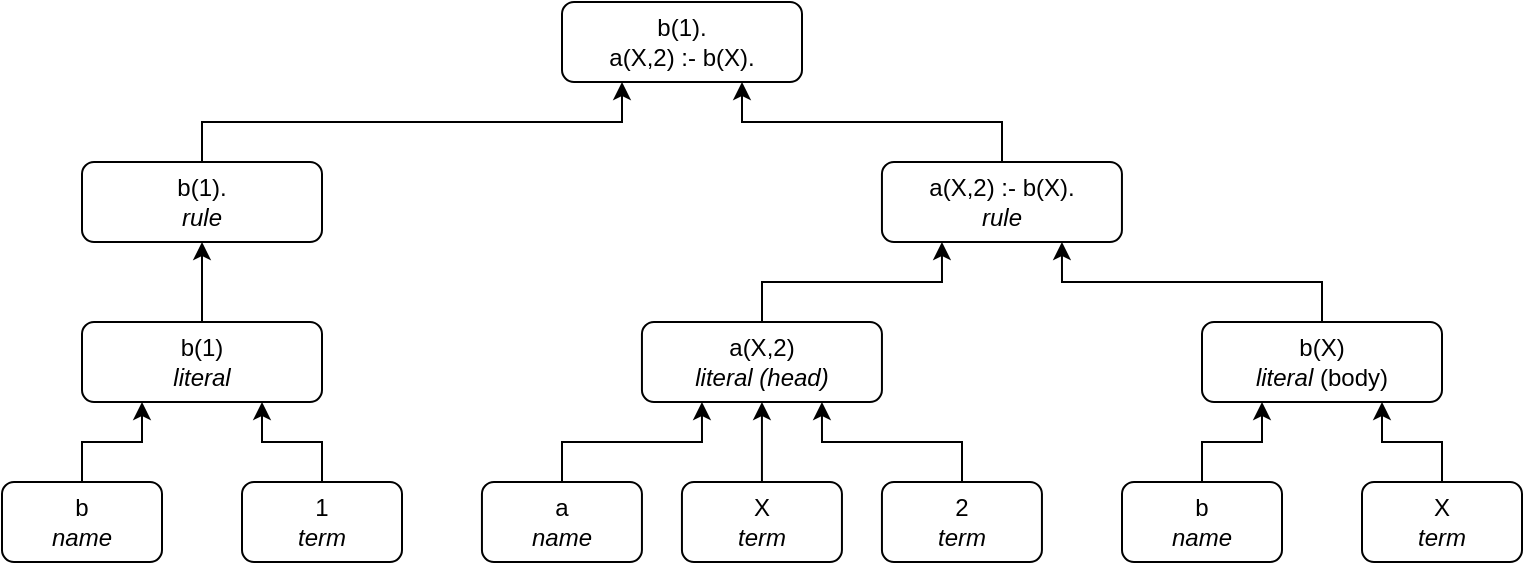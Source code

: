 <mxfile version="22.0.8" type="device">
  <diagram name="Page-1" id="d6NGZ-DlAiGTv6OCSxh5">
    <mxGraphModel dx="1137" dy="663" grid="1" gridSize="10" guides="1" tooltips="1" connect="1" arrows="1" fold="1" page="1" pageScale="1" pageWidth="850" pageHeight="1100" math="0" shadow="0">
      <root>
        <mxCell id="0" />
        <mxCell id="1" parent="0" />
        <mxCell id="0YmSMViAag-VA4gDbr4F-1" value="b(1). &lt;br&gt;a(X,2) :- b(X)." style="rounded=1;whiteSpace=wrap;html=1;" parent="1" vertex="1">
          <mxGeometry x="360" y="80" width="120" height="40" as="geometry" />
        </mxCell>
        <mxCell id="piD8wyYkukTGh3P8Kq1Y-3" style="edgeStyle=orthogonalEdgeStyle;rounded=0;orthogonalLoop=1;jettySize=auto;html=1;entryX=0.25;entryY=1;entryDx=0;entryDy=0;" edge="1" parent="1" source="piD8wyYkukTGh3P8Kq1Y-1" target="0YmSMViAag-VA4gDbr4F-1">
          <mxGeometry relative="1" as="geometry">
            <Array as="points">
              <mxPoint x="180" y="140" />
              <mxPoint x="390" y="140" />
            </Array>
          </mxGeometry>
        </mxCell>
        <mxCell id="piD8wyYkukTGh3P8Kq1Y-1" value="&lt;div&gt;b(1). &lt;/div&gt;&lt;i&gt;rule&lt;/i&gt;" style="rounded=1;whiteSpace=wrap;html=1;" vertex="1" parent="1">
          <mxGeometry x="120" y="160" width="120" height="40" as="geometry" />
        </mxCell>
        <mxCell id="piD8wyYkukTGh3P8Kq1Y-4" style="edgeStyle=orthogonalEdgeStyle;rounded=0;orthogonalLoop=1;jettySize=auto;html=1;entryX=0.75;entryY=1;entryDx=0;entryDy=0;" edge="1" parent="1" source="piD8wyYkukTGh3P8Kq1Y-2" target="0YmSMViAag-VA4gDbr4F-1">
          <mxGeometry relative="1" as="geometry">
            <Array as="points">
              <mxPoint x="580" y="140" />
              <mxPoint x="450" y="140" />
            </Array>
          </mxGeometry>
        </mxCell>
        <mxCell id="piD8wyYkukTGh3P8Kq1Y-2" value="&lt;div&gt;a(X,2) :- b(X).&lt;/div&gt;&lt;i&gt;rule&lt;/i&gt;" style="rounded=1;whiteSpace=wrap;html=1;" vertex="1" parent="1">
          <mxGeometry x="519.97" y="160" width="120" height="40" as="geometry" />
        </mxCell>
        <mxCell id="piD8wyYkukTGh3P8Kq1Y-6" style="edgeStyle=orthogonalEdgeStyle;rounded=0;orthogonalLoop=1;jettySize=auto;html=1;entryX=0.5;entryY=1;entryDx=0;entryDy=0;" edge="1" parent="1" source="piD8wyYkukTGh3P8Kq1Y-5" target="piD8wyYkukTGh3P8Kq1Y-1">
          <mxGeometry relative="1" as="geometry" />
        </mxCell>
        <mxCell id="piD8wyYkukTGh3P8Kq1Y-5" value="&lt;div&gt;b(1)&lt;/div&gt;&lt;i&gt;literal&lt;/i&gt;" style="rounded=1;whiteSpace=wrap;html=1;" vertex="1" parent="1">
          <mxGeometry x="120" y="240" width="120" height="40" as="geometry" />
        </mxCell>
        <mxCell id="piD8wyYkukTGh3P8Kq1Y-9" style="edgeStyle=orthogonalEdgeStyle;rounded=0;orthogonalLoop=1;jettySize=auto;html=1;entryX=0.25;entryY=1;entryDx=0;entryDy=0;" edge="1" parent="1" source="piD8wyYkukTGh3P8Kq1Y-7" target="piD8wyYkukTGh3P8Kq1Y-5">
          <mxGeometry relative="1" as="geometry" />
        </mxCell>
        <mxCell id="piD8wyYkukTGh3P8Kq1Y-7" value="&lt;div&gt;b&lt;/div&gt;&lt;div&gt;&lt;i&gt;name&lt;/i&gt;&lt;br&gt;&lt;/div&gt;" style="rounded=1;whiteSpace=wrap;html=1;" vertex="1" parent="1">
          <mxGeometry x="80" y="320" width="80" height="40" as="geometry" />
        </mxCell>
        <mxCell id="piD8wyYkukTGh3P8Kq1Y-10" style="edgeStyle=orthogonalEdgeStyle;rounded=0;orthogonalLoop=1;jettySize=auto;html=1;entryX=0.75;entryY=1;entryDx=0;entryDy=0;" edge="1" parent="1" source="piD8wyYkukTGh3P8Kq1Y-8" target="piD8wyYkukTGh3P8Kq1Y-5">
          <mxGeometry relative="1" as="geometry" />
        </mxCell>
        <mxCell id="piD8wyYkukTGh3P8Kq1Y-8" value="&lt;div&gt;1&lt;/div&gt;&lt;div&gt;&lt;i&gt;term&lt;/i&gt;&lt;br&gt;&lt;/div&gt;" style="rounded=1;whiteSpace=wrap;html=1;" vertex="1" parent="1">
          <mxGeometry x="200" y="320" width="80" height="40" as="geometry" />
        </mxCell>
        <mxCell id="piD8wyYkukTGh3P8Kq1Y-15" style="edgeStyle=orthogonalEdgeStyle;rounded=0;orthogonalLoop=1;jettySize=auto;html=1;entryX=0.25;entryY=1;entryDx=0;entryDy=0;" edge="1" parent="1" source="piD8wyYkukTGh3P8Kq1Y-11" target="piD8wyYkukTGh3P8Kq1Y-2">
          <mxGeometry relative="1" as="geometry" />
        </mxCell>
        <mxCell id="piD8wyYkukTGh3P8Kq1Y-11" value="&lt;div&gt;a(X,2)&lt;br&gt;&lt;i&gt;literal (head)&lt;/i&gt;&lt;br&gt;&lt;/div&gt;&lt;i&gt;&lt;/i&gt;" style="rounded=1;whiteSpace=wrap;html=1;" vertex="1" parent="1">
          <mxGeometry x="399.97" y="240" width="120" height="40" as="geometry" />
        </mxCell>
        <mxCell id="piD8wyYkukTGh3P8Kq1Y-14" style="edgeStyle=orthogonalEdgeStyle;rounded=0;orthogonalLoop=1;jettySize=auto;html=1;entryX=0.75;entryY=1;entryDx=0;entryDy=0;" edge="1" parent="1" source="piD8wyYkukTGh3P8Kq1Y-12" target="piD8wyYkukTGh3P8Kq1Y-2">
          <mxGeometry relative="1" as="geometry">
            <Array as="points">
              <mxPoint x="740" y="220" />
              <mxPoint x="610" y="220" />
            </Array>
          </mxGeometry>
        </mxCell>
        <mxCell id="piD8wyYkukTGh3P8Kq1Y-12" value="&lt;div&gt;b(X)&lt;/div&gt;&lt;i&gt;literal&lt;/i&gt; (body)" style="rounded=1;whiteSpace=wrap;html=1;" vertex="1" parent="1">
          <mxGeometry x="680" y="240" width="120" height="40" as="geometry" />
        </mxCell>
        <mxCell id="piD8wyYkukTGh3P8Kq1Y-19" style="edgeStyle=orthogonalEdgeStyle;rounded=0;orthogonalLoop=1;jettySize=auto;html=1;entryX=0.25;entryY=1;entryDx=0;entryDy=0;" edge="1" parent="1" source="piD8wyYkukTGh3P8Kq1Y-16" target="piD8wyYkukTGh3P8Kq1Y-11">
          <mxGeometry relative="1" as="geometry" />
        </mxCell>
        <mxCell id="piD8wyYkukTGh3P8Kq1Y-16" value="&lt;div&gt;a&lt;br&gt;&lt;i&gt;name&lt;/i&gt;&lt;br&gt;&lt;/div&gt;&lt;i&gt;&lt;/i&gt;" style="rounded=1;whiteSpace=wrap;html=1;" vertex="1" parent="1">
          <mxGeometry x="319.97" y="320" width="80" height="40" as="geometry" />
        </mxCell>
        <mxCell id="piD8wyYkukTGh3P8Kq1Y-20" style="edgeStyle=orthogonalEdgeStyle;rounded=0;orthogonalLoop=1;jettySize=auto;html=1;entryX=0.5;entryY=1;entryDx=0;entryDy=0;" edge="1" parent="1" source="piD8wyYkukTGh3P8Kq1Y-17" target="piD8wyYkukTGh3P8Kq1Y-11">
          <mxGeometry relative="1" as="geometry" />
        </mxCell>
        <mxCell id="piD8wyYkukTGh3P8Kq1Y-17" value="&lt;div&gt;X&lt;br&gt;&lt;i&gt;term&lt;/i&gt;&lt;br&gt;&lt;/div&gt;&lt;i&gt;&lt;/i&gt;" style="rounded=1;whiteSpace=wrap;html=1;" vertex="1" parent="1">
          <mxGeometry x="419.97" y="320" width="80" height="40" as="geometry" />
        </mxCell>
        <mxCell id="piD8wyYkukTGh3P8Kq1Y-22" style="edgeStyle=orthogonalEdgeStyle;rounded=0;orthogonalLoop=1;jettySize=auto;html=1;entryX=0.75;entryY=1;entryDx=0;entryDy=0;" edge="1" parent="1" source="piD8wyYkukTGh3P8Kq1Y-18" target="piD8wyYkukTGh3P8Kq1Y-11">
          <mxGeometry relative="1" as="geometry">
            <Array as="points">
              <mxPoint x="560" y="300" />
              <mxPoint x="490" y="300" />
            </Array>
          </mxGeometry>
        </mxCell>
        <mxCell id="piD8wyYkukTGh3P8Kq1Y-18" value="&lt;div&gt;2&lt;br&gt;&lt;i&gt;term&lt;/i&gt;&lt;br&gt;&lt;/div&gt;&lt;i&gt;&lt;/i&gt;" style="rounded=1;whiteSpace=wrap;html=1;" vertex="1" parent="1">
          <mxGeometry x="519.97" y="320" width="80" height="40" as="geometry" />
        </mxCell>
        <mxCell id="piD8wyYkukTGh3P8Kq1Y-26" style="edgeStyle=orthogonalEdgeStyle;rounded=0;orthogonalLoop=1;jettySize=auto;html=1;entryX=0.25;entryY=1;entryDx=0;entryDy=0;" edge="1" parent="1" source="piD8wyYkukTGh3P8Kq1Y-24" target="piD8wyYkukTGh3P8Kq1Y-12">
          <mxGeometry relative="1" as="geometry" />
        </mxCell>
        <mxCell id="piD8wyYkukTGh3P8Kq1Y-24" value="&lt;div&gt;b&lt;/div&gt;&lt;div&gt;&lt;i&gt;name&lt;/i&gt;&lt;br&gt;&lt;/div&gt;" style="rounded=1;whiteSpace=wrap;html=1;" vertex="1" parent="1">
          <mxGeometry x="640" y="320" width="80" height="40" as="geometry" />
        </mxCell>
        <mxCell id="piD8wyYkukTGh3P8Kq1Y-27" style="edgeStyle=orthogonalEdgeStyle;rounded=0;orthogonalLoop=1;jettySize=auto;html=1;entryX=0.75;entryY=1;entryDx=0;entryDy=0;" edge="1" parent="1" source="piD8wyYkukTGh3P8Kq1Y-25" target="piD8wyYkukTGh3P8Kq1Y-12">
          <mxGeometry relative="1" as="geometry" />
        </mxCell>
        <mxCell id="piD8wyYkukTGh3P8Kq1Y-25" value="&lt;div&gt;X&lt;br&gt;&lt;/div&gt;&lt;div&gt;&lt;i&gt;term&lt;/i&gt;&lt;br&gt;&lt;/div&gt;" style="rounded=1;whiteSpace=wrap;html=1;" vertex="1" parent="1">
          <mxGeometry x="760" y="320" width="80" height="40" as="geometry" />
        </mxCell>
      </root>
    </mxGraphModel>
  </diagram>
</mxfile>
